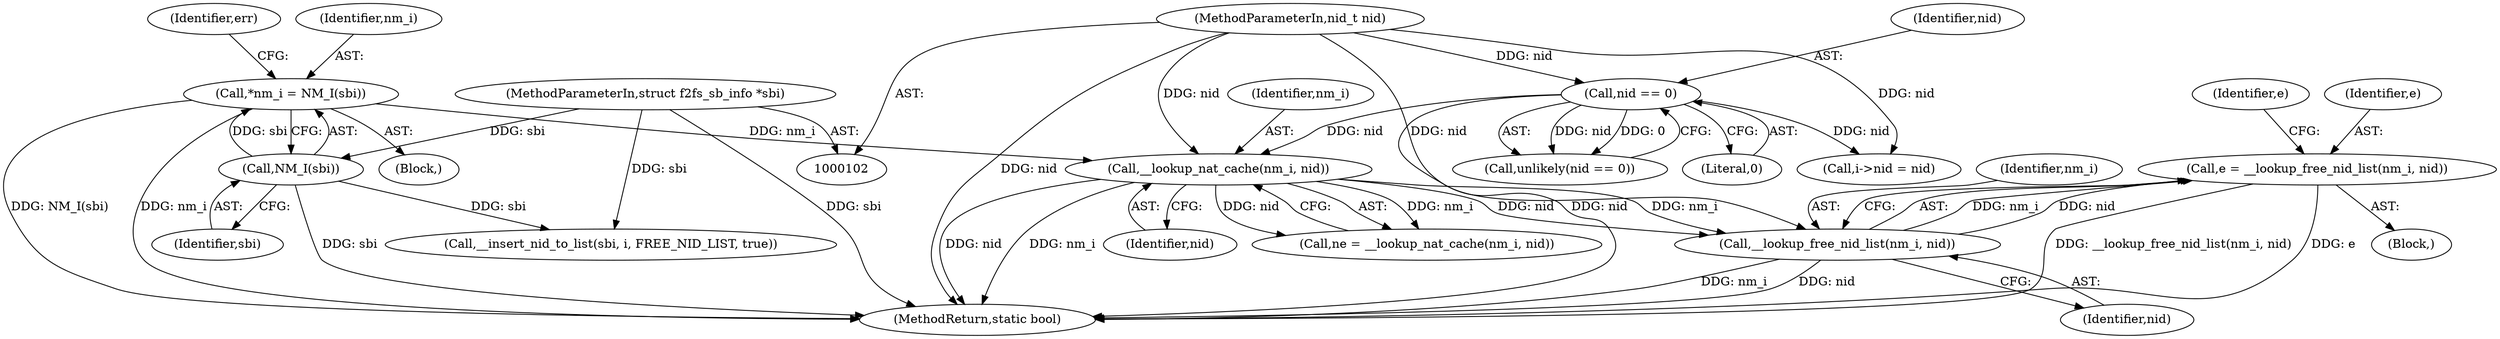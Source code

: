 digraph "0_linux_30a61ddf8117c26ac5b295e1233eaa9629a94ca3@API" {
"1000176" [label="(Call,e = __lookup_free_nid_list(nm_i, nid))"];
"1000178" [label="(Call,__lookup_free_nid_list(nm_i, nid))"];
"1000160" [label="(Call,__lookup_nat_cache(nm_i, nid))"];
"1000108" [label="(Call,*nm_i = NM_I(sbi))"];
"1000110" [label="(Call,NM_I(sbi))"];
"1000103" [label="(MethodParameterIn,struct f2fs_sb_info *sbi)"];
"1000104" [label="(MethodParameterIn,nid_t nid)"];
"1000126" [label="(Call,nid == 0)"];
"1000161" [label="(Identifier,nm_i)"];
"1000125" [label="(Call,unlikely(nid == 0))"];
"1000178" [label="(Call,__lookup_free_nid_list(nm_i, nid))"];
"1000219" [label="(MethodReturn,static bool)"];
"1000157" [label="(Block,)"];
"1000104" [label="(MethodParameterIn,nid_t nid)"];
"1000136" [label="(Call,i->nid = nid)"];
"1000108" [label="(Call,*nm_i = NM_I(sbi))"];
"1000160" [label="(Call,__lookup_nat_cache(nm_i, nid))"];
"1000128" [label="(Literal,0)"];
"1000182" [label="(Identifier,e)"];
"1000180" [label="(Identifier,nid)"];
"1000126" [label="(Call,nid == 0)"];
"1000117" [label="(Identifier,err)"];
"1000110" [label="(Call,NM_I(sbi))"];
"1000179" [label="(Identifier,nm_i)"];
"1000111" [label="(Identifier,sbi)"];
"1000162" [label="(Identifier,nid)"];
"1000176" [label="(Call,e = __lookup_free_nid_list(nm_i, nid))"];
"1000158" [label="(Call,ne = __lookup_nat_cache(nm_i, nid))"];
"1000103" [label="(MethodParameterIn,struct f2fs_sb_info *sbi)"];
"1000199" [label="(Call,__insert_nid_to_list(sbi, i, FREE_NID_LIST, true))"];
"1000109" [label="(Identifier,nm_i)"];
"1000127" [label="(Identifier,nid)"];
"1000177" [label="(Identifier,e)"];
"1000106" [label="(Block,)"];
"1000176" -> "1000157"  [label="AST: "];
"1000176" -> "1000178"  [label="CFG: "];
"1000177" -> "1000176"  [label="AST: "];
"1000178" -> "1000176"  [label="AST: "];
"1000182" -> "1000176"  [label="CFG: "];
"1000176" -> "1000219"  [label="DDG: __lookup_free_nid_list(nm_i, nid)"];
"1000176" -> "1000219"  [label="DDG: e"];
"1000178" -> "1000176"  [label="DDG: nm_i"];
"1000178" -> "1000176"  [label="DDG: nid"];
"1000178" -> "1000180"  [label="CFG: "];
"1000179" -> "1000178"  [label="AST: "];
"1000180" -> "1000178"  [label="AST: "];
"1000178" -> "1000219"  [label="DDG: nm_i"];
"1000178" -> "1000219"  [label="DDG: nid"];
"1000160" -> "1000178"  [label="DDG: nm_i"];
"1000160" -> "1000178"  [label="DDG: nid"];
"1000104" -> "1000178"  [label="DDG: nid"];
"1000160" -> "1000158"  [label="AST: "];
"1000160" -> "1000162"  [label="CFG: "];
"1000161" -> "1000160"  [label="AST: "];
"1000162" -> "1000160"  [label="AST: "];
"1000158" -> "1000160"  [label="CFG: "];
"1000160" -> "1000219"  [label="DDG: nid"];
"1000160" -> "1000219"  [label="DDG: nm_i"];
"1000160" -> "1000158"  [label="DDG: nm_i"];
"1000160" -> "1000158"  [label="DDG: nid"];
"1000108" -> "1000160"  [label="DDG: nm_i"];
"1000104" -> "1000160"  [label="DDG: nid"];
"1000126" -> "1000160"  [label="DDG: nid"];
"1000108" -> "1000106"  [label="AST: "];
"1000108" -> "1000110"  [label="CFG: "];
"1000109" -> "1000108"  [label="AST: "];
"1000110" -> "1000108"  [label="AST: "];
"1000117" -> "1000108"  [label="CFG: "];
"1000108" -> "1000219"  [label="DDG: NM_I(sbi)"];
"1000108" -> "1000219"  [label="DDG: nm_i"];
"1000110" -> "1000108"  [label="DDG: sbi"];
"1000110" -> "1000111"  [label="CFG: "];
"1000111" -> "1000110"  [label="AST: "];
"1000110" -> "1000219"  [label="DDG: sbi"];
"1000103" -> "1000110"  [label="DDG: sbi"];
"1000110" -> "1000199"  [label="DDG: sbi"];
"1000103" -> "1000102"  [label="AST: "];
"1000103" -> "1000219"  [label="DDG: sbi"];
"1000103" -> "1000199"  [label="DDG: sbi"];
"1000104" -> "1000102"  [label="AST: "];
"1000104" -> "1000219"  [label="DDG: nid"];
"1000104" -> "1000126"  [label="DDG: nid"];
"1000104" -> "1000136"  [label="DDG: nid"];
"1000126" -> "1000125"  [label="AST: "];
"1000126" -> "1000128"  [label="CFG: "];
"1000127" -> "1000126"  [label="AST: "];
"1000128" -> "1000126"  [label="AST: "];
"1000125" -> "1000126"  [label="CFG: "];
"1000126" -> "1000219"  [label="DDG: nid"];
"1000126" -> "1000125"  [label="DDG: nid"];
"1000126" -> "1000125"  [label="DDG: 0"];
"1000126" -> "1000136"  [label="DDG: nid"];
}
